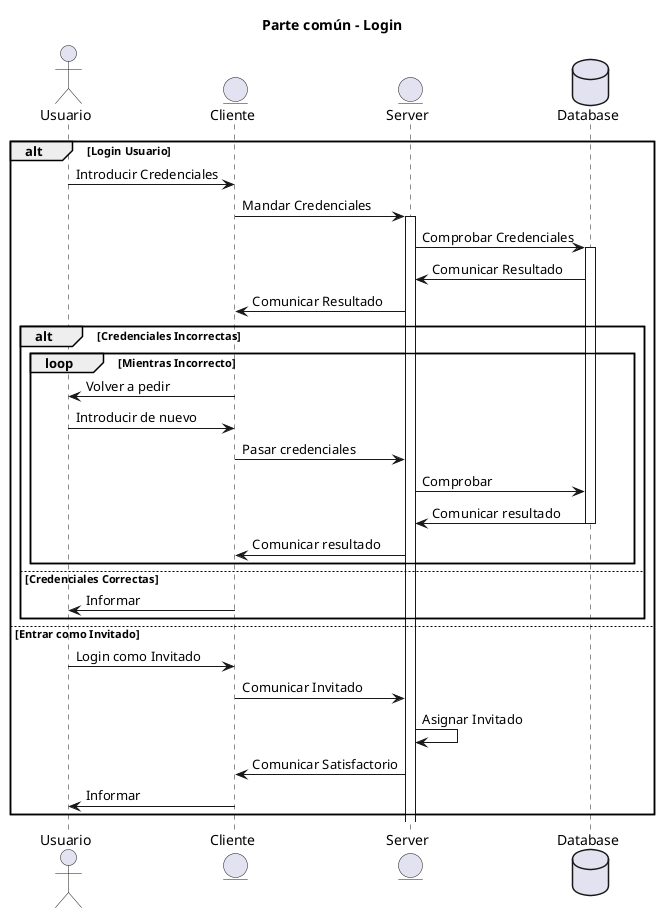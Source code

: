 @startuml
title Parte común - Login

actor Usuario
entity Cliente
entity Server
database Database

alt Login Usuario
Usuario->Cliente: Introducir Credenciales
Cliente->Server: Mandar Credenciales
activate Server
Server->Database: Comprobar Credenciales
activate Database
Database->Server: Comunicar Resultado
Server->Cliente: Comunicar Resultado

alt Credenciales Incorrectas
loop Mientras Incorrecto
Cliente->Usuario: Volver a pedir
Usuario->Cliente: Introducir de nuevo
Cliente->Server: Pasar credenciales
Server->Database: Comprobar
Database->Server: Comunicar resultado
deactivate Database
Server->Cliente: Comunicar resultado
end
else Credenciales Correctas
Cliente->Usuario: Informar
end
else Entrar como Invitado
Usuario->Cliente: Login como Invitado
Cliente->Server: Comunicar Invitado
Server->Server: Asignar Invitado
Server->Cliente: Comunicar Satisfactorio
Cliente->Usuario: Informar
end

@enduml